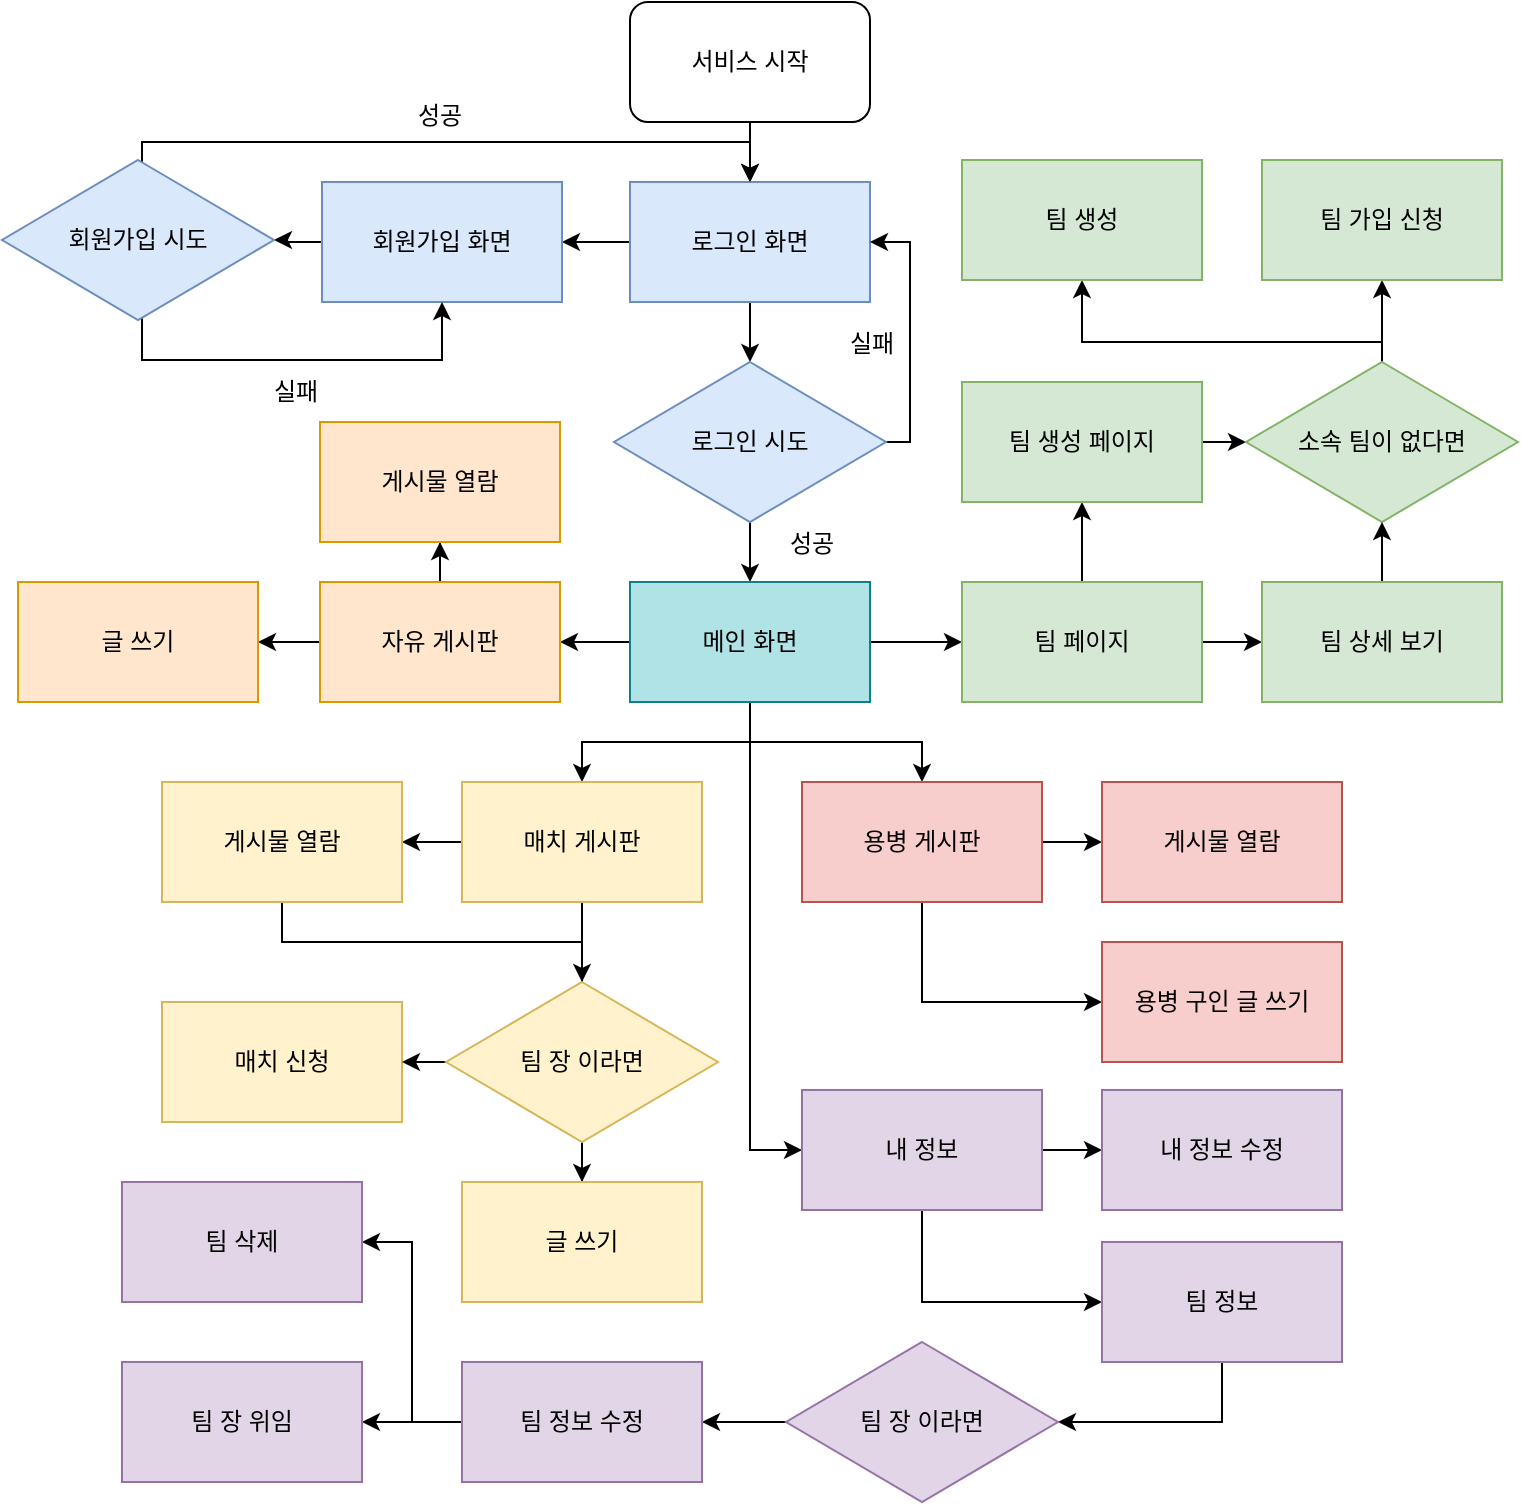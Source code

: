 <mxfile version="24.7.8">
  <diagram id="C5RBs43oDa-KdzZeNtuy" name="Page-1">
    <mxGraphModel dx="2062" dy="844" grid="1" gridSize="10" guides="1" tooltips="1" connect="1" arrows="1" fold="1" page="1" pageScale="1" pageWidth="827" pageHeight="1169" math="0" shadow="0">
      <root>
        <mxCell id="WIyWlLk6GJQsqaUBKTNV-0" />
        <mxCell id="WIyWlLk6GJQsqaUBKTNV-1" parent="WIyWlLk6GJQsqaUBKTNV-0" />
        <mxCell id="uIKVfRV7Bo58f426nTOa-4" style="edgeStyle=orthogonalEdgeStyle;rounded=0;orthogonalLoop=1;jettySize=auto;html=1;" edge="1" parent="WIyWlLk6GJQsqaUBKTNV-1" source="uIKVfRV7Bo58f426nTOa-2" target="uIKVfRV7Bo58f426nTOa-3">
          <mxGeometry relative="1" as="geometry" />
        </mxCell>
        <mxCell id="uIKVfRV7Bo58f426nTOa-2" value="서비스 시작" style="rounded=1;whiteSpace=wrap;html=1;" vertex="1" parent="WIyWlLk6GJQsqaUBKTNV-1">
          <mxGeometry x="294" y="70" width="120" height="60" as="geometry" />
        </mxCell>
        <mxCell id="uIKVfRV7Bo58f426nTOa-8" value="" style="edgeStyle=orthogonalEdgeStyle;rounded=0;orthogonalLoop=1;jettySize=auto;html=1;" edge="1" parent="WIyWlLk6GJQsqaUBKTNV-1" source="uIKVfRV7Bo58f426nTOa-3" target="uIKVfRV7Bo58f426nTOa-7">
          <mxGeometry relative="1" as="geometry" />
        </mxCell>
        <mxCell id="uIKVfRV7Bo58f426nTOa-18" value="" style="edgeStyle=orthogonalEdgeStyle;rounded=0;orthogonalLoop=1;jettySize=auto;html=1;" edge="1" parent="WIyWlLk6GJQsqaUBKTNV-1" source="uIKVfRV7Bo58f426nTOa-3" target="uIKVfRV7Bo58f426nTOa-17">
          <mxGeometry relative="1" as="geometry" />
        </mxCell>
        <mxCell id="uIKVfRV7Bo58f426nTOa-3" value="로그인 화면" style="rounded=0;whiteSpace=wrap;html=1;fillColor=#dae8fc;strokeColor=#6c8ebf;" vertex="1" parent="WIyWlLk6GJQsqaUBKTNV-1">
          <mxGeometry x="294" y="160" width="120" height="60" as="geometry" />
        </mxCell>
        <mxCell id="uIKVfRV7Bo58f426nTOa-10" value="" style="edgeStyle=orthogonalEdgeStyle;rounded=0;orthogonalLoop=1;jettySize=auto;html=1;" edge="1" parent="WIyWlLk6GJQsqaUBKTNV-1" source="uIKVfRV7Bo58f426nTOa-7" target="uIKVfRV7Bo58f426nTOa-9">
          <mxGeometry relative="1" as="geometry" />
        </mxCell>
        <mxCell id="uIKVfRV7Bo58f426nTOa-14" style="edgeStyle=orthogonalEdgeStyle;rounded=0;orthogonalLoop=1;jettySize=auto;html=1;entryX=1;entryY=0.5;entryDx=0;entryDy=0;" edge="1" parent="WIyWlLk6GJQsqaUBKTNV-1" source="uIKVfRV7Bo58f426nTOa-7" target="uIKVfRV7Bo58f426nTOa-3">
          <mxGeometry relative="1" as="geometry">
            <Array as="points">
              <mxPoint x="434" y="290" />
              <mxPoint x="434" y="190" />
            </Array>
          </mxGeometry>
        </mxCell>
        <mxCell id="uIKVfRV7Bo58f426nTOa-7" value="로그인 시도" style="rhombus;whiteSpace=wrap;html=1;rounded=0;fillColor=#dae8fc;strokeColor=#6c8ebf;" vertex="1" parent="WIyWlLk6GJQsqaUBKTNV-1">
          <mxGeometry x="286" y="250" width="136" height="80" as="geometry" />
        </mxCell>
        <mxCell id="uIKVfRV7Bo58f426nTOa-29" style="edgeStyle=orthogonalEdgeStyle;rounded=0;orthogonalLoop=1;jettySize=auto;html=1;" edge="1" parent="WIyWlLk6GJQsqaUBKTNV-1" source="uIKVfRV7Bo58f426nTOa-9" target="uIKVfRV7Bo58f426nTOa-26">
          <mxGeometry relative="1" as="geometry" />
        </mxCell>
        <mxCell id="uIKVfRV7Bo58f426nTOa-46" style="edgeStyle=orthogonalEdgeStyle;rounded=0;orthogonalLoop=1;jettySize=auto;html=1;" edge="1" parent="WIyWlLk6GJQsqaUBKTNV-1" source="uIKVfRV7Bo58f426nTOa-9" target="uIKVfRV7Bo58f426nTOa-27">
          <mxGeometry relative="1" as="geometry" />
        </mxCell>
        <mxCell id="uIKVfRV7Bo58f426nTOa-52" style="edgeStyle=orthogonalEdgeStyle;rounded=0;orthogonalLoop=1;jettySize=auto;html=1;entryX=0.5;entryY=0;entryDx=0;entryDy=0;" edge="1" parent="WIyWlLk6GJQsqaUBKTNV-1" source="uIKVfRV7Bo58f426nTOa-9" target="uIKVfRV7Bo58f426nTOa-51">
          <mxGeometry relative="1" as="geometry" />
        </mxCell>
        <mxCell id="uIKVfRV7Bo58f426nTOa-53" style="edgeStyle=orthogonalEdgeStyle;rounded=0;orthogonalLoop=1;jettySize=auto;html=1;entryX=0.5;entryY=0;entryDx=0;entryDy=0;" edge="1" parent="WIyWlLk6GJQsqaUBKTNV-1" source="uIKVfRV7Bo58f426nTOa-9" target="uIKVfRV7Bo58f426nTOa-50">
          <mxGeometry relative="1" as="geometry" />
        </mxCell>
        <mxCell id="uIKVfRV7Bo58f426nTOa-70" style="edgeStyle=orthogonalEdgeStyle;rounded=0;orthogonalLoop=1;jettySize=auto;html=1;entryX=0;entryY=0.5;entryDx=0;entryDy=0;" edge="1" parent="WIyWlLk6GJQsqaUBKTNV-1" source="uIKVfRV7Bo58f426nTOa-9" target="uIKVfRV7Bo58f426nTOa-69">
          <mxGeometry relative="1" as="geometry" />
        </mxCell>
        <mxCell id="uIKVfRV7Bo58f426nTOa-9" value="메인 화면" style="whiteSpace=wrap;html=1;rounded=0;fillColor=#b0e3e6;strokeColor=#0e8088;" vertex="1" parent="WIyWlLk6GJQsqaUBKTNV-1">
          <mxGeometry x="294" y="360" width="120" height="60" as="geometry" />
        </mxCell>
        <mxCell id="uIKVfRV7Bo58f426nTOa-12" value="성공" style="text;html=1;align=center;verticalAlign=middle;whiteSpace=wrap;rounded=0;" vertex="1" parent="WIyWlLk6GJQsqaUBKTNV-1">
          <mxGeometry x="347" y="326" width="76" height="30" as="geometry" />
        </mxCell>
        <mxCell id="uIKVfRV7Bo58f426nTOa-15" value="실패" style="text;html=1;align=center;verticalAlign=middle;whiteSpace=wrap;rounded=0;" vertex="1" parent="WIyWlLk6GJQsqaUBKTNV-1">
          <mxGeometry x="377" y="226" width="76" height="30" as="geometry" />
        </mxCell>
        <mxCell id="uIKVfRV7Bo58f426nTOa-22" style="edgeStyle=orthogonalEdgeStyle;rounded=0;orthogonalLoop=1;jettySize=auto;html=1;" edge="1" parent="WIyWlLk6GJQsqaUBKTNV-1" source="uIKVfRV7Bo58f426nTOa-17" target="uIKVfRV7Bo58f426nTOa-20">
          <mxGeometry relative="1" as="geometry" />
        </mxCell>
        <mxCell id="uIKVfRV7Bo58f426nTOa-17" value="회원가입 화면" style="rounded=0;whiteSpace=wrap;html=1;fillColor=#dae8fc;strokeColor=#6c8ebf;" vertex="1" parent="WIyWlLk6GJQsqaUBKTNV-1">
          <mxGeometry x="140" y="160" width="120" height="60" as="geometry" />
        </mxCell>
        <mxCell id="uIKVfRV7Bo58f426nTOa-21" style="edgeStyle=orthogonalEdgeStyle;rounded=0;orthogonalLoop=1;jettySize=auto;html=1;entryX=0.5;entryY=0;entryDx=0;entryDy=0;" edge="1" parent="WIyWlLk6GJQsqaUBKTNV-1" source="uIKVfRV7Bo58f426nTOa-20" target="uIKVfRV7Bo58f426nTOa-3">
          <mxGeometry relative="1" as="geometry">
            <Array as="points">
              <mxPoint x="50" y="140" />
              <mxPoint x="354" y="140" />
            </Array>
          </mxGeometry>
        </mxCell>
        <mxCell id="uIKVfRV7Bo58f426nTOa-23" style="edgeStyle=orthogonalEdgeStyle;rounded=0;orthogonalLoop=1;jettySize=auto;html=1;entryX=0.5;entryY=1;entryDx=0;entryDy=0;" edge="1" parent="WIyWlLk6GJQsqaUBKTNV-1" source="uIKVfRV7Bo58f426nTOa-20" target="uIKVfRV7Bo58f426nTOa-17">
          <mxGeometry relative="1" as="geometry">
            <Array as="points">
              <mxPoint x="50" y="249" />
              <mxPoint x="200" y="249" />
            </Array>
          </mxGeometry>
        </mxCell>
        <mxCell id="uIKVfRV7Bo58f426nTOa-20" value="회원가입 시도" style="rhombus;whiteSpace=wrap;html=1;rounded=0;fillColor=#dae8fc;strokeColor=#6c8ebf;" vertex="1" parent="WIyWlLk6GJQsqaUBKTNV-1">
          <mxGeometry x="-20" y="149" width="136" height="80" as="geometry" />
        </mxCell>
        <mxCell id="uIKVfRV7Bo58f426nTOa-24" value="성공" style="text;html=1;align=center;verticalAlign=middle;whiteSpace=wrap;rounded=0;" vertex="1" parent="WIyWlLk6GJQsqaUBKTNV-1">
          <mxGeometry x="160" y="112" width="78" height="30" as="geometry" />
        </mxCell>
        <mxCell id="uIKVfRV7Bo58f426nTOa-25" value="실패" style="text;html=1;align=center;verticalAlign=middle;whiteSpace=wrap;rounded=0;" vertex="1" parent="WIyWlLk6GJQsqaUBKTNV-1">
          <mxGeometry x="84" y="250" width="86" height="30" as="geometry" />
        </mxCell>
        <mxCell id="uIKVfRV7Bo58f426nTOa-33" style="edgeStyle=orthogonalEdgeStyle;rounded=0;orthogonalLoop=1;jettySize=auto;html=1;entryX=0.5;entryY=1;entryDx=0;entryDy=0;" edge="1" parent="WIyWlLk6GJQsqaUBKTNV-1" source="uIKVfRV7Bo58f426nTOa-26" target="uIKVfRV7Bo58f426nTOa-32">
          <mxGeometry relative="1" as="geometry" />
        </mxCell>
        <mxCell id="uIKVfRV7Bo58f426nTOa-37" style="edgeStyle=orthogonalEdgeStyle;rounded=0;orthogonalLoop=1;jettySize=auto;html=1;entryX=0;entryY=0.5;entryDx=0;entryDy=0;" edge="1" parent="WIyWlLk6GJQsqaUBKTNV-1" source="uIKVfRV7Bo58f426nTOa-26" target="uIKVfRV7Bo58f426nTOa-36">
          <mxGeometry relative="1" as="geometry" />
        </mxCell>
        <mxCell id="uIKVfRV7Bo58f426nTOa-26" value="팀 페이지" style="rounded=0;whiteSpace=wrap;html=1;fillColor=#d5e8d4;strokeColor=#82b366;" vertex="1" parent="WIyWlLk6GJQsqaUBKTNV-1">
          <mxGeometry x="460" y="360" width="120" height="60" as="geometry" />
        </mxCell>
        <mxCell id="uIKVfRV7Bo58f426nTOa-48" style="edgeStyle=orthogonalEdgeStyle;rounded=0;orthogonalLoop=1;jettySize=auto;html=1;entryX=0.5;entryY=1;entryDx=0;entryDy=0;" edge="1" parent="WIyWlLk6GJQsqaUBKTNV-1" source="uIKVfRV7Bo58f426nTOa-27" target="uIKVfRV7Bo58f426nTOa-47">
          <mxGeometry relative="1" as="geometry" />
        </mxCell>
        <mxCell id="uIKVfRV7Bo58f426nTOa-49" style="edgeStyle=orthogonalEdgeStyle;rounded=0;orthogonalLoop=1;jettySize=auto;html=1;" edge="1" parent="WIyWlLk6GJQsqaUBKTNV-1" source="uIKVfRV7Bo58f426nTOa-27" target="uIKVfRV7Bo58f426nTOa-28">
          <mxGeometry relative="1" as="geometry" />
        </mxCell>
        <mxCell id="uIKVfRV7Bo58f426nTOa-27" value="자유 게시판" style="rounded=0;whiteSpace=wrap;html=1;fillColor=#ffe6cc;strokeColor=#d79b00;" vertex="1" parent="WIyWlLk6GJQsqaUBKTNV-1">
          <mxGeometry x="139" y="360" width="120" height="60" as="geometry" />
        </mxCell>
        <mxCell id="uIKVfRV7Bo58f426nTOa-28" value="글 쓰기" style="rounded=0;whiteSpace=wrap;html=1;fillColor=#ffe6cc;strokeColor=#d79b00;" vertex="1" parent="WIyWlLk6GJQsqaUBKTNV-1">
          <mxGeometry x="-12" y="360" width="120" height="60" as="geometry" />
        </mxCell>
        <mxCell id="uIKVfRV7Bo58f426nTOa-42" style="edgeStyle=orthogonalEdgeStyle;rounded=0;orthogonalLoop=1;jettySize=auto;html=1;" edge="1" parent="WIyWlLk6GJQsqaUBKTNV-1" source="uIKVfRV7Bo58f426nTOa-32" target="uIKVfRV7Bo58f426nTOa-34">
          <mxGeometry relative="1" as="geometry" />
        </mxCell>
        <mxCell id="uIKVfRV7Bo58f426nTOa-32" value="팀 생성 페이지" style="rounded=0;whiteSpace=wrap;html=1;fillColor=#d5e8d4;strokeColor=#82b366;" vertex="1" parent="WIyWlLk6GJQsqaUBKTNV-1">
          <mxGeometry x="460" y="260" width="120" height="60" as="geometry" />
        </mxCell>
        <mxCell id="uIKVfRV7Bo58f426nTOa-41" style="edgeStyle=orthogonalEdgeStyle;rounded=0;orthogonalLoop=1;jettySize=auto;html=1;" edge="1" parent="WIyWlLk6GJQsqaUBKTNV-1" source="uIKVfRV7Bo58f426nTOa-34" target="uIKVfRV7Bo58f426nTOa-40">
          <mxGeometry relative="1" as="geometry" />
        </mxCell>
        <mxCell id="uIKVfRV7Bo58f426nTOa-45" style="edgeStyle=orthogonalEdgeStyle;rounded=0;orthogonalLoop=1;jettySize=auto;html=1;entryX=0.5;entryY=1;entryDx=0;entryDy=0;" edge="1" parent="WIyWlLk6GJQsqaUBKTNV-1" source="uIKVfRV7Bo58f426nTOa-34" target="uIKVfRV7Bo58f426nTOa-44">
          <mxGeometry relative="1" as="geometry">
            <Array as="points">
              <mxPoint x="670" y="240" />
              <mxPoint x="520" y="240" />
            </Array>
          </mxGeometry>
        </mxCell>
        <mxCell id="uIKVfRV7Bo58f426nTOa-34" value="소속 팀이 없다면" style="rhombus;whiteSpace=wrap;html=1;rounded=0;fillColor=#d5e8d4;strokeColor=#82b366;" vertex="1" parent="WIyWlLk6GJQsqaUBKTNV-1">
          <mxGeometry x="602" y="250" width="136" height="80" as="geometry" />
        </mxCell>
        <mxCell id="uIKVfRV7Bo58f426nTOa-39" style="edgeStyle=orthogonalEdgeStyle;rounded=0;orthogonalLoop=1;jettySize=auto;html=1;entryX=0.5;entryY=1;entryDx=0;entryDy=0;" edge="1" parent="WIyWlLk6GJQsqaUBKTNV-1" source="uIKVfRV7Bo58f426nTOa-36" target="uIKVfRV7Bo58f426nTOa-34">
          <mxGeometry relative="1" as="geometry" />
        </mxCell>
        <mxCell id="uIKVfRV7Bo58f426nTOa-36" value="팀 상세 보기" style="rounded=0;whiteSpace=wrap;html=1;fillColor=#d5e8d4;strokeColor=#82b366;" vertex="1" parent="WIyWlLk6GJQsqaUBKTNV-1">
          <mxGeometry x="610" y="360" width="120" height="60" as="geometry" />
        </mxCell>
        <mxCell id="uIKVfRV7Bo58f426nTOa-40" value="팀 가입 신청" style="rounded=0;whiteSpace=wrap;html=1;fillColor=#d5e8d4;strokeColor=#82b366;" vertex="1" parent="WIyWlLk6GJQsqaUBKTNV-1">
          <mxGeometry x="610" y="149" width="120" height="60" as="geometry" />
        </mxCell>
        <mxCell id="uIKVfRV7Bo58f426nTOa-44" value="팀 생성" style="rounded=0;whiteSpace=wrap;html=1;fillColor=#d5e8d4;strokeColor=#82b366;" vertex="1" parent="WIyWlLk6GJQsqaUBKTNV-1">
          <mxGeometry x="460" y="149" width="120" height="60" as="geometry" />
        </mxCell>
        <mxCell id="uIKVfRV7Bo58f426nTOa-47" value="게시물 열람" style="rounded=0;whiteSpace=wrap;html=1;fillColor=#ffe6cc;strokeColor=#d79b00;" vertex="1" parent="WIyWlLk6GJQsqaUBKTNV-1">
          <mxGeometry x="139" y="280" width="120" height="60" as="geometry" />
        </mxCell>
        <mxCell id="uIKVfRV7Bo58f426nTOa-55" style="edgeStyle=orthogonalEdgeStyle;rounded=0;orthogonalLoop=1;jettySize=auto;html=1;" edge="1" parent="WIyWlLk6GJQsqaUBKTNV-1" source="uIKVfRV7Bo58f426nTOa-50" target="uIKVfRV7Bo58f426nTOa-54">
          <mxGeometry relative="1" as="geometry" />
        </mxCell>
        <mxCell id="uIKVfRV7Bo58f426nTOa-59" style="edgeStyle=orthogonalEdgeStyle;rounded=0;orthogonalLoop=1;jettySize=auto;html=1;entryX=0;entryY=0.5;entryDx=0;entryDy=0;" edge="1" parent="WIyWlLk6GJQsqaUBKTNV-1" source="uIKVfRV7Bo58f426nTOa-50" target="uIKVfRV7Bo58f426nTOa-56">
          <mxGeometry relative="1" as="geometry">
            <Array as="points">
              <mxPoint x="440" y="570" />
            </Array>
          </mxGeometry>
        </mxCell>
        <mxCell id="uIKVfRV7Bo58f426nTOa-50" value="용병 게시판" style="rounded=0;whiteSpace=wrap;html=1;fillColor=#f8cecc;strokeColor=#b85450;" vertex="1" parent="WIyWlLk6GJQsqaUBKTNV-1">
          <mxGeometry x="380" y="460" width="120" height="60" as="geometry" />
        </mxCell>
        <mxCell id="uIKVfRV7Bo58f426nTOa-63" style="edgeStyle=orthogonalEdgeStyle;rounded=0;orthogonalLoop=1;jettySize=auto;html=1;exitX=0.5;exitY=1;exitDx=0;exitDy=0;entryX=0.5;entryY=0;entryDx=0;entryDy=0;" edge="1" parent="WIyWlLk6GJQsqaUBKTNV-1" source="uIKVfRV7Bo58f426nTOa-51" target="uIKVfRV7Bo58f426nTOa-62">
          <mxGeometry relative="1" as="geometry" />
        </mxCell>
        <mxCell id="uIKVfRV7Bo58f426nTOa-65" style="edgeStyle=orthogonalEdgeStyle;rounded=0;orthogonalLoop=1;jettySize=auto;html=1;entryX=1;entryY=0.5;entryDx=0;entryDy=0;" edge="1" parent="WIyWlLk6GJQsqaUBKTNV-1" source="uIKVfRV7Bo58f426nTOa-51" target="uIKVfRV7Bo58f426nTOa-60">
          <mxGeometry relative="1" as="geometry" />
        </mxCell>
        <mxCell id="uIKVfRV7Bo58f426nTOa-51" value="매치 게시판" style="rounded=0;whiteSpace=wrap;html=1;fillColor=#fff2cc;strokeColor=#d6b656;" vertex="1" parent="WIyWlLk6GJQsqaUBKTNV-1">
          <mxGeometry x="210" y="460" width="120" height="60" as="geometry" />
        </mxCell>
        <mxCell id="uIKVfRV7Bo58f426nTOa-54" value="게시물 열람" style="rounded=0;whiteSpace=wrap;html=1;fillColor=#f8cecc;strokeColor=#b85450;" vertex="1" parent="WIyWlLk6GJQsqaUBKTNV-1">
          <mxGeometry x="530" y="460" width="120" height="60" as="geometry" />
        </mxCell>
        <mxCell id="uIKVfRV7Bo58f426nTOa-56" value="용병 구인 글 쓰기" style="rounded=0;whiteSpace=wrap;html=1;fillColor=#f8cecc;strokeColor=#b85450;" vertex="1" parent="WIyWlLk6GJQsqaUBKTNV-1">
          <mxGeometry x="530" y="540" width="120" height="60" as="geometry" />
        </mxCell>
        <mxCell id="uIKVfRV7Bo58f426nTOa-66" style="edgeStyle=orthogonalEdgeStyle;rounded=0;orthogonalLoop=1;jettySize=auto;html=1;entryX=0;entryY=0.5;entryDx=0;entryDy=0;" edge="1" parent="WIyWlLk6GJQsqaUBKTNV-1" source="uIKVfRV7Bo58f426nTOa-60" target="uIKVfRV7Bo58f426nTOa-62">
          <mxGeometry relative="1" as="geometry">
            <Array as="points">
              <mxPoint x="120" y="540" />
              <mxPoint x="270" y="540" />
              <mxPoint x="270" y="600" />
            </Array>
          </mxGeometry>
        </mxCell>
        <mxCell id="uIKVfRV7Bo58f426nTOa-60" value="게시물 열람" style="rounded=0;whiteSpace=wrap;html=1;fillColor=#fff2cc;strokeColor=#d6b656;" vertex="1" parent="WIyWlLk6GJQsqaUBKTNV-1">
          <mxGeometry x="60" y="460" width="120" height="60" as="geometry" />
        </mxCell>
        <mxCell id="uIKVfRV7Bo58f426nTOa-61" value="매치 신청" style="rounded=0;whiteSpace=wrap;html=1;fillColor=#fff2cc;strokeColor=#d6b656;" vertex="1" parent="WIyWlLk6GJQsqaUBKTNV-1">
          <mxGeometry x="60" y="570" width="120" height="60" as="geometry" />
        </mxCell>
        <mxCell id="uIKVfRV7Bo58f426nTOa-64" style="edgeStyle=orthogonalEdgeStyle;rounded=0;orthogonalLoop=1;jettySize=auto;html=1;" edge="1" parent="WIyWlLk6GJQsqaUBKTNV-1" source="uIKVfRV7Bo58f426nTOa-62" target="uIKVfRV7Bo58f426nTOa-61">
          <mxGeometry relative="1" as="geometry">
            <Array as="points">
              <mxPoint x="120" y="600" />
            </Array>
          </mxGeometry>
        </mxCell>
        <mxCell id="uIKVfRV7Bo58f426nTOa-68" style="edgeStyle=orthogonalEdgeStyle;rounded=0;orthogonalLoop=1;jettySize=auto;html=1;" edge="1" parent="WIyWlLk6GJQsqaUBKTNV-1" source="uIKVfRV7Bo58f426nTOa-62" target="uIKVfRV7Bo58f426nTOa-67">
          <mxGeometry relative="1" as="geometry" />
        </mxCell>
        <mxCell id="uIKVfRV7Bo58f426nTOa-62" value="팀 장 이라면" style="rhombus;whiteSpace=wrap;html=1;rounded=0;fillColor=#fff2cc;strokeColor=#d6b656;" vertex="1" parent="WIyWlLk6GJQsqaUBKTNV-1">
          <mxGeometry x="202" y="560" width="136" height="80" as="geometry" />
        </mxCell>
        <mxCell id="uIKVfRV7Bo58f426nTOa-67" value="글 쓰기" style="rounded=0;whiteSpace=wrap;html=1;fillColor=#fff2cc;strokeColor=#d6b656;" vertex="1" parent="WIyWlLk6GJQsqaUBKTNV-1">
          <mxGeometry x="210" y="660" width="120" height="60" as="geometry" />
        </mxCell>
        <mxCell id="uIKVfRV7Bo58f426nTOa-72" style="edgeStyle=orthogonalEdgeStyle;rounded=0;orthogonalLoop=1;jettySize=auto;html=1;entryX=0;entryY=0.5;entryDx=0;entryDy=0;" edge="1" parent="WIyWlLk6GJQsqaUBKTNV-1" source="uIKVfRV7Bo58f426nTOa-69" target="uIKVfRV7Bo58f426nTOa-71">
          <mxGeometry relative="1" as="geometry" />
        </mxCell>
        <mxCell id="uIKVfRV7Bo58f426nTOa-74" style="edgeStyle=orthogonalEdgeStyle;rounded=0;orthogonalLoop=1;jettySize=auto;html=1;entryX=0;entryY=0.5;entryDx=0;entryDy=0;" edge="1" parent="WIyWlLk6GJQsqaUBKTNV-1" source="uIKVfRV7Bo58f426nTOa-69" target="uIKVfRV7Bo58f426nTOa-73">
          <mxGeometry relative="1" as="geometry">
            <Array as="points">
              <mxPoint x="440" y="720" />
            </Array>
          </mxGeometry>
        </mxCell>
        <mxCell id="uIKVfRV7Bo58f426nTOa-69" value="내 정보" style="rounded=0;whiteSpace=wrap;html=1;fillColor=#e1d5e7;strokeColor=#9673a6;" vertex="1" parent="WIyWlLk6GJQsqaUBKTNV-1">
          <mxGeometry x="380" y="614" width="120" height="60" as="geometry" />
        </mxCell>
        <mxCell id="uIKVfRV7Bo58f426nTOa-71" value="내 정보 수정" style="rounded=0;whiteSpace=wrap;html=1;fillColor=#e1d5e7;strokeColor=#9673a6;" vertex="1" parent="WIyWlLk6GJQsqaUBKTNV-1">
          <mxGeometry x="530" y="614" width="120" height="60" as="geometry" />
        </mxCell>
        <mxCell id="uIKVfRV7Bo58f426nTOa-77" style="edgeStyle=orthogonalEdgeStyle;rounded=0;orthogonalLoop=1;jettySize=auto;html=1;" edge="1" parent="WIyWlLk6GJQsqaUBKTNV-1" source="uIKVfRV7Bo58f426nTOa-73" target="uIKVfRV7Bo58f426nTOa-75">
          <mxGeometry relative="1" as="geometry">
            <Array as="points">
              <mxPoint x="590" y="780" />
            </Array>
          </mxGeometry>
        </mxCell>
        <mxCell id="uIKVfRV7Bo58f426nTOa-73" value="팀 정보" style="rounded=0;whiteSpace=wrap;html=1;fillColor=#e1d5e7;strokeColor=#9673a6;" vertex="1" parent="WIyWlLk6GJQsqaUBKTNV-1">
          <mxGeometry x="530" y="690" width="120" height="60" as="geometry" />
        </mxCell>
        <mxCell id="uIKVfRV7Bo58f426nTOa-79" style="edgeStyle=orthogonalEdgeStyle;rounded=0;orthogonalLoop=1;jettySize=auto;html=1;entryX=1;entryY=0.5;entryDx=0;entryDy=0;" edge="1" parent="WIyWlLk6GJQsqaUBKTNV-1" source="uIKVfRV7Bo58f426nTOa-75" target="uIKVfRV7Bo58f426nTOa-78">
          <mxGeometry relative="1" as="geometry" />
        </mxCell>
        <mxCell id="uIKVfRV7Bo58f426nTOa-75" value="팀 장 이라면" style="rhombus;whiteSpace=wrap;html=1;rounded=0;fillColor=#e1d5e7;strokeColor=#9673a6;" vertex="1" parent="WIyWlLk6GJQsqaUBKTNV-1">
          <mxGeometry x="372" y="740" width="136" height="80" as="geometry" />
        </mxCell>
        <mxCell id="uIKVfRV7Bo58f426nTOa-82" style="edgeStyle=orthogonalEdgeStyle;rounded=0;orthogonalLoop=1;jettySize=auto;html=1;entryX=1;entryY=0.5;entryDx=0;entryDy=0;" edge="1" parent="WIyWlLk6GJQsqaUBKTNV-1" source="uIKVfRV7Bo58f426nTOa-78" target="uIKVfRV7Bo58f426nTOa-81">
          <mxGeometry relative="1" as="geometry" />
        </mxCell>
        <mxCell id="uIKVfRV7Bo58f426nTOa-83" style="edgeStyle=orthogonalEdgeStyle;rounded=0;orthogonalLoop=1;jettySize=auto;html=1;entryX=1;entryY=0.5;entryDx=0;entryDy=0;" edge="1" parent="WIyWlLk6GJQsqaUBKTNV-1" source="uIKVfRV7Bo58f426nTOa-78" target="uIKVfRV7Bo58f426nTOa-80">
          <mxGeometry relative="1" as="geometry" />
        </mxCell>
        <mxCell id="uIKVfRV7Bo58f426nTOa-78" value="팀 정보 수정" style="rounded=0;whiteSpace=wrap;html=1;fillColor=#e1d5e7;strokeColor=#9673a6;" vertex="1" parent="WIyWlLk6GJQsqaUBKTNV-1">
          <mxGeometry x="210" y="750" width="120" height="60" as="geometry" />
        </mxCell>
        <mxCell id="uIKVfRV7Bo58f426nTOa-80" value="팀 삭제" style="rounded=0;whiteSpace=wrap;html=1;fillColor=#e1d5e7;strokeColor=#9673a6;" vertex="1" parent="WIyWlLk6GJQsqaUBKTNV-1">
          <mxGeometry x="40" y="660" width="120" height="60" as="geometry" />
        </mxCell>
        <mxCell id="uIKVfRV7Bo58f426nTOa-81" value="팀 장 위임" style="rounded=0;whiteSpace=wrap;html=1;fillColor=#e1d5e7;strokeColor=#9673a6;" vertex="1" parent="WIyWlLk6GJQsqaUBKTNV-1">
          <mxGeometry x="40" y="750" width="120" height="60" as="geometry" />
        </mxCell>
      </root>
    </mxGraphModel>
  </diagram>
</mxfile>
